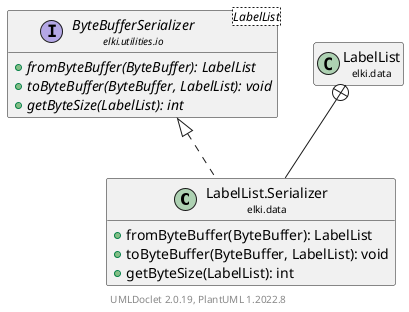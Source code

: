 @startuml
    remove .*\.(Instance|Par|Parameterizer|Factory)$
    set namespaceSeparator none
    hide empty fields
    hide empty methods

    class "<size:14>LabelList.Serializer\n<size:10>elki.data" as elki.data.LabelList.Serializer [[LabelList.Serializer.html]] {
        +fromByteBuffer(ByteBuffer): LabelList
        +toByteBuffer(ByteBuffer, LabelList): void
        +getByteSize(LabelList): int
    }

    interface "<size:14>ByteBufferSerializer\n<size:10>elki.utilities.io" as elki.utilities.io.ByteBufferSerializer<LabelList> [[../utilities/io/ByteBufferSerializer.html]] {
        {abstract} +fromByteBuffer(ByteBuffer): LabelList
        {abstract} +toByteBuffer(ByteBuffer, LabelList): void
        {abstract} +getByteSize(LabelList): int
    }
    class "<size:14>LabelList\n<size:10>elki.data" as elki.data.LabelList [[LabelList.html]]

    elki.utilities.io.ByteBufferSerializer <|.. elki.data.LabelList.Serializer
    elki.data.LabelList +-- elki.data.LabelList.Serializer

    center footer UMLDoclet 2.0.19, PlantUML 1.2022.8
@enduml
